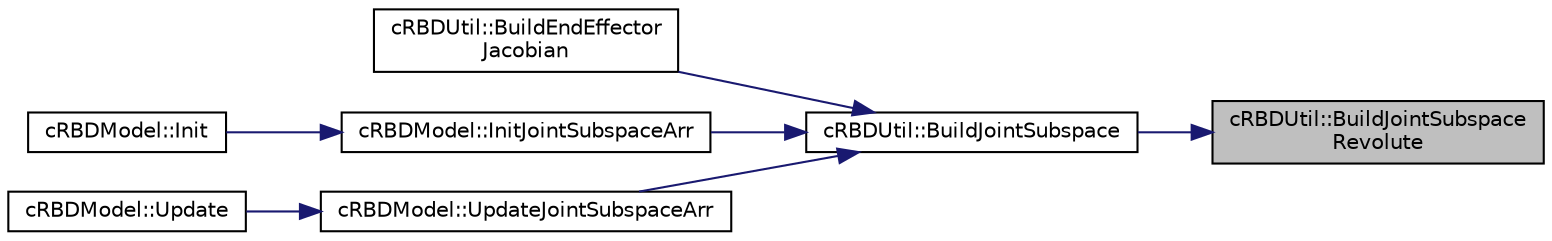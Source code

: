 digraph "cRBDUtil::BuildJointSubspaceRevolute"
{
 // LATEX_PDF_SIZE
  edge [fontname="Helvetica",fontsize="10",labelfontname="Helvetica",labelfontsize="10"];
  node [fontname="Helvetica",fontsize="10",shape=record];
  rankdir="RL";
  Node1 [label="cRBDUtil::BuildJointSubspace\lRevolute",height=0.2,width=0.4,color="black", fillcolor="grey75", style="filled", fontcolor="black",tooltip=" "];
  Node1 -> Node2 [dir="back",color="midnightblue",fontsize="10",style="solid",fontname="Helvetica"];
  Node2 [label="cRBDUtil::BuildJointSubspace",height=0.2,width=0.4,color="black", fillcolor="white", style="filled",URL="$classc_r_b_d_util.html#a451e4c520a865d6ad91f0221c2c26f4a",tooltip=" "];
  Node2 -> Node3 [dir="back",color="midnightblue",fontsize="10",style="solid",fontname="Helvetica"];
  Node3 [label="cRBDUtil::BuildEndEffector\lJacobian",height=0.2,width=0.4,color="black", fillcolor="white", style="filled",URL="$classc_r_b_d_util.html#aa05249dcaba40cdcf8cfbc0580f1b487",tooltip=" "];
  Node2 -> Node4 [dir="back",color="midnightblue",fontsize="10",style="solid",fontname="Helvetica"];
  Node4 [label="cRBDModel::InitJointSubspaceArr",height=0.2,width=0.4,color="black", fillcolor="white", style="filled",URL="$classc_r_b_d_model.html#afa67e8b4e575abfe4f4a07a5a44f129c",tooltip=" "];
  Node4 -> Node5 [dir="back",color="midnightblue",fontsize="10",style="solid",fontname="Helvetica"];
  Node5 [label="cRBDModel::Init",height=0.2,width=0.4,color="black", fillcolor="white", style="filled",URL="$classc_r_b_d_model.html#a96c191bfa6620f7e698622a0a85e91ee",tooltip=" "];
  Node2 -> Node6 [dir="back",color="midnightblue",fontsize="10",style="solid",fontname="Helvetica"];
  Node6 [label="cRBDModel::UpdateJointSubspaceArr",height=0.2,width=0.4,color="black", fillcolor="white", style="filled",URL="$classc_r_b_d_model.html#a254113a586241bc8cd7e07cf7d8319fc",tooltip=" "];
  Node6 -> Node7 [dir="back",color="midnightblue",fontsize="10",style="solid",fontname="Helvetica"];
  Node7 [label="cRBDModel::Update",height=0.2,width=0.4,color="black", fillcolor="white", style="filled",URL="$classc_r_b_d_model.html#af4791a1c8722f4d66c8c54aee0cf0b78",tooltip=" "];
}
